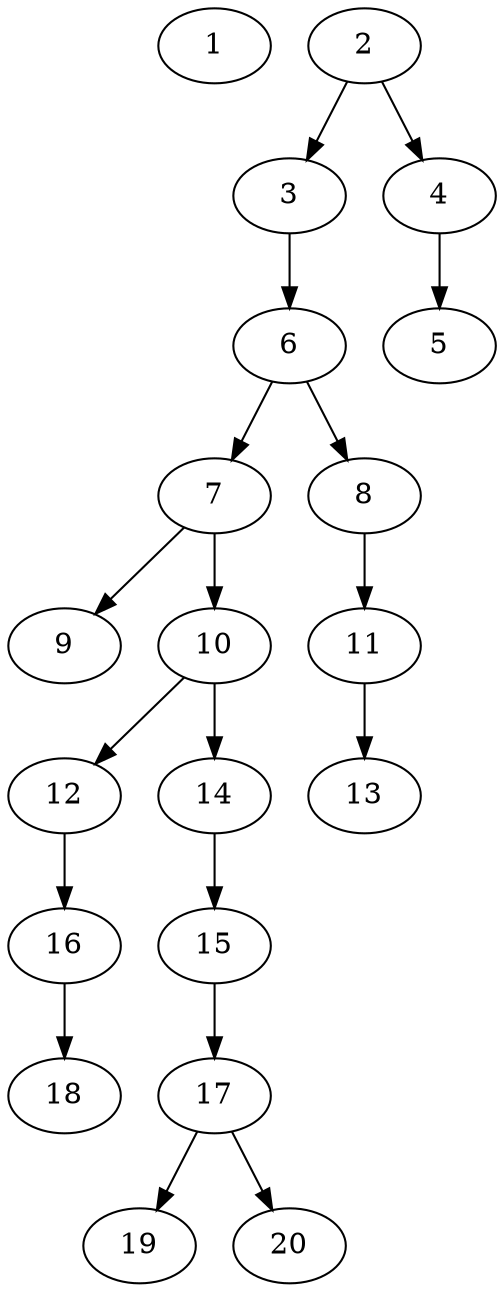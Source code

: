 // DAG (tier=1-easy, mode=data, n=20, ccr=0.338, fat=0.420, density=0.269, regular=0.800, jump=0.059, mindata=1048576, maxdata=8388608)
// DAG automatically generated by daggen at Sun Aug 24 16:33:33 2025
// /home/ermia/Project/Environments/daggen/bin/daggen --dot --ccr 0.338 --fat 0.420 --regular 0.800 --density 0.269 --jump 0.059 --mindata 1048576 --maxdata 8388608 -n 20 
digraph G {
  1 [size="75859728980766621696", alpha="0.03", expect_size="37929864490383310848"]
  2 [size="137710410981879840768", alpha="0.19", expect_size="68855205490939920384"]
  2 -> 3 [size ="213337811976192"]
  2 -> 4 [size ="213337811976192"]
  3 [size="19756574683693056000", alpha="0.12", expect_size="9878287341846528000"]
  3 -> 6 [size ="58465242316800"]
  4 [size="3452806303048454", alpha="0.11", expect_size="1726403151524227"]
  4 -> 5 [size ="198380252823552"]
  5 [size="9855216906613820", alpha="0.08", expect_size="4927608453306910"]
  6 [size="7487225960312031", alpha="0.01", expect_size="3743612980156015"]
  6 -> 7 [size ="392580822990848"]
  6 -> 8 [size ="392580822990848"]
  7 [size="22673260929724973056", alpha="0.20", expect_size="11336630464862486528"]
  7 -> 9 [size ="64086414983168"]
  7 -> 10 [size ="64086414983168"]
  8 [size="15868049445812699136", alpha="0.13", expect_size="7934024722906349568"]
  8 -> 11 [size ="50517170454528"]
  9 [size="7192671432299332", alpha="0.04", expect_size="3596335716149666"]
  10 [size="3476032666963610", alpha="0.12", expect_size="1738016333481805"]
  10 -> 12 [size ="114158225850368"]
  10 -> 14 [size ="114158225850368"]
  11 [size="87532169065758982144", alpha="0.20", expect_size="43766084532879491072"]
  11 -> 13 [size ="157713346592768"]
  12 [size="12165476543589515264", alpha="0.17", expect_size="6082738271794757632"]
  12 -> 16 [size ="42316467273728"]
  13 [size="339541416688294528", alpha="0.11", expect_size="169770708344147264"]
  14 [size="93033571811328000000", alpha="0.14", expect_size="46516785905664000000"]
  14 -> 15 [size ="164254187520000"]
  15 [size="407995455348951482368", alpha="0.01", expect_size="203997727674475741184"]
  15 -> 17 [size ="440075175329792"]
  16 [size="119863993870319616000", alpha="0.04", expect_size="59931996935159808000"]
  16 -> 18 [size ="194483375308800"]
  17 [size="11104715851786262", alpha="0.02", expect_size="5552357925893131"]
  17 -> 19 [size ="326527581421568"]
  17 -> 20 [size ="326527581421568"]
  18 [size="405129382085236097024", alpha="0.07", expect_size="202564691042618048512"]
  19 [size="590445299589216512", alpha="0.15", expect_size="295222649794608256"]
  20 [size="9088922681268502528", alpha="0.17", expect_size="4544461340634251264"]
}